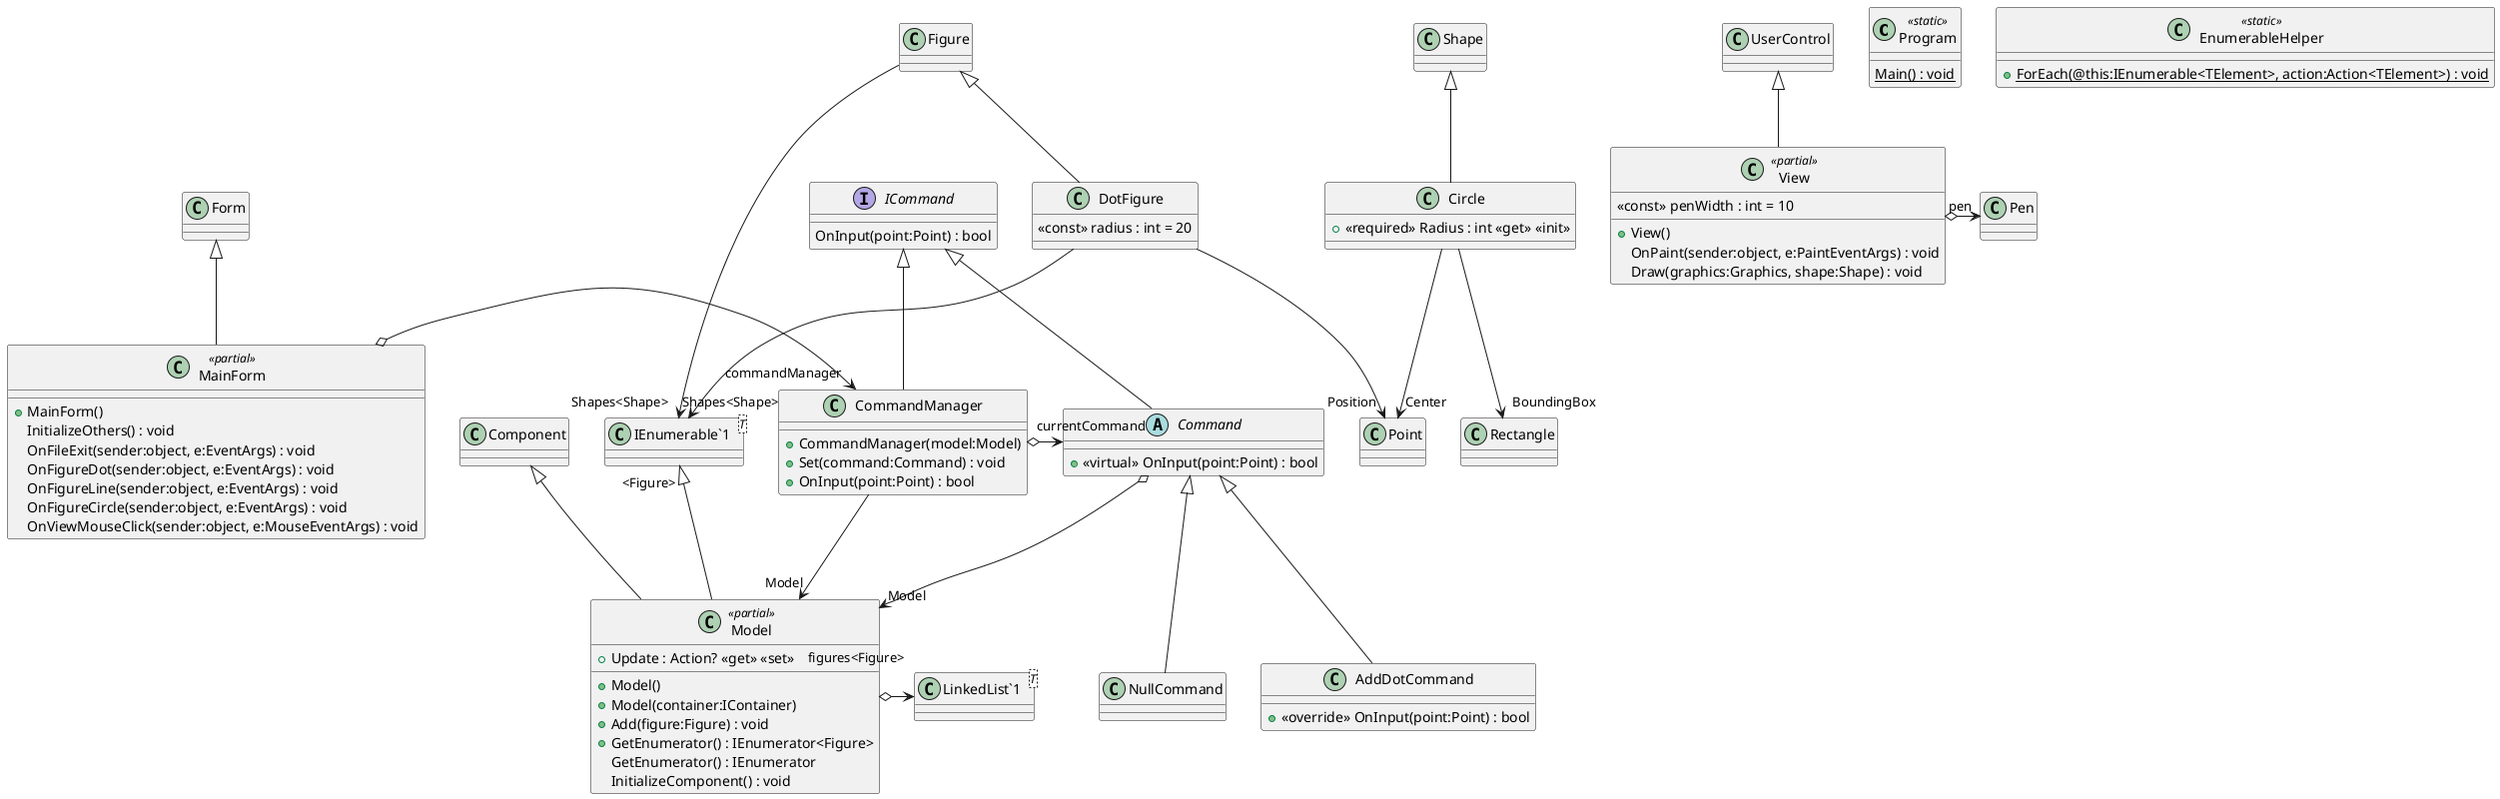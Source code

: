 @startuml
class Program <<static>> {
    {static} Main() : void
}
interface ICommand {
    OnInput(point:Point) : bool
}
abstract class Command {
    + <<virtual>> OnInput(point:Point) : bool
}
class NullCommand {
}
class AddDotCommand {
    + <<override>> OnInput(point:Point) : bool
}
ICommand <|-- Command
Command o-> "Model" Model
Command <|-- NullCommand
Command <|-- AddDotCommand
class CommandManager {
    + CommandManager(model:Model)
    + Set(command:Command) : void
    + OnInput(point:Point) : bool
}
ICommand <|-- CommandManager
CommandManager o-> "currentCommand" Command
CommandManager --> "Model" Model
class EnumerableHelper <<static>> {
    + {static} ForEach(@this:IEnumerable<TElement>, action:Action<TElement>) : void
}
class Figure {
}
class DotFigure {
    <<const>> radius : int = 20
}
class "IEnumerable`1"<T> {
}
Figure --> "Shapes<Shape>" "IEnumerable`1"
Figure <|-- DotFigure
DotFigure --> "Position" Point
DotFigure --> "Shapes<Shape>" "IEnumerable`1"
class Model <<partial>> {
    + Update : Action? <<get>> <<set>>
    + Model()
    + Model(container:IContainer)
    + Add(figure:Figure) : void
    + GetEnumerator() : IEnumerator<Figure>
    GetEnumerator() : IEnumerator
}
class "IEnumerable`1"<T> {
}
class "LinkedList`1"<T> {
}
Component <|-- Model
"IEnumerable`1" "<Figure>" <|-- Model
Model o-> "figures<Figure>" "LinkedList`1"
class Model <<partial>> {
    InitializeComponent() : void
}
class Shape {
}
class Circle {
    + <<required>> Radius : int <<get>> <<init>>
}
Shape <|-- Circle
Circle --> "Center" Point
Circle --> "BoundingBox" Rectangle
class MainForm <<partial>> {
    + MainForm()
    InitializeOthers() : void
    OnFileExit(sender:object, e:EventArgs) : void
    OnFigureDot(sender:object, e:EventArgs) : void
    OnFigureLine(sender:object, e:EventArgs) : void
    OnFigureCircle(sender:object, e:EventArgs) : void
    OnViewMouseClick(sender:object, e:MouseEventArgs) : void
}
Form <|-- MainForm
MainForm o-> "commandManager" CommandManager
class MainForm <<partial>> {
}
class View <<partial>> {
    + View()
    OnPaint(sender:object, e:PaintEventArgs) : void
    <<const>> penWidth : int = 10
    Draw(graphics:Graphics, shape:Shape) : void
}
UserControl <|-- View
View o-> "pen" Pen
class View <<partial>> {
}
@enduml
